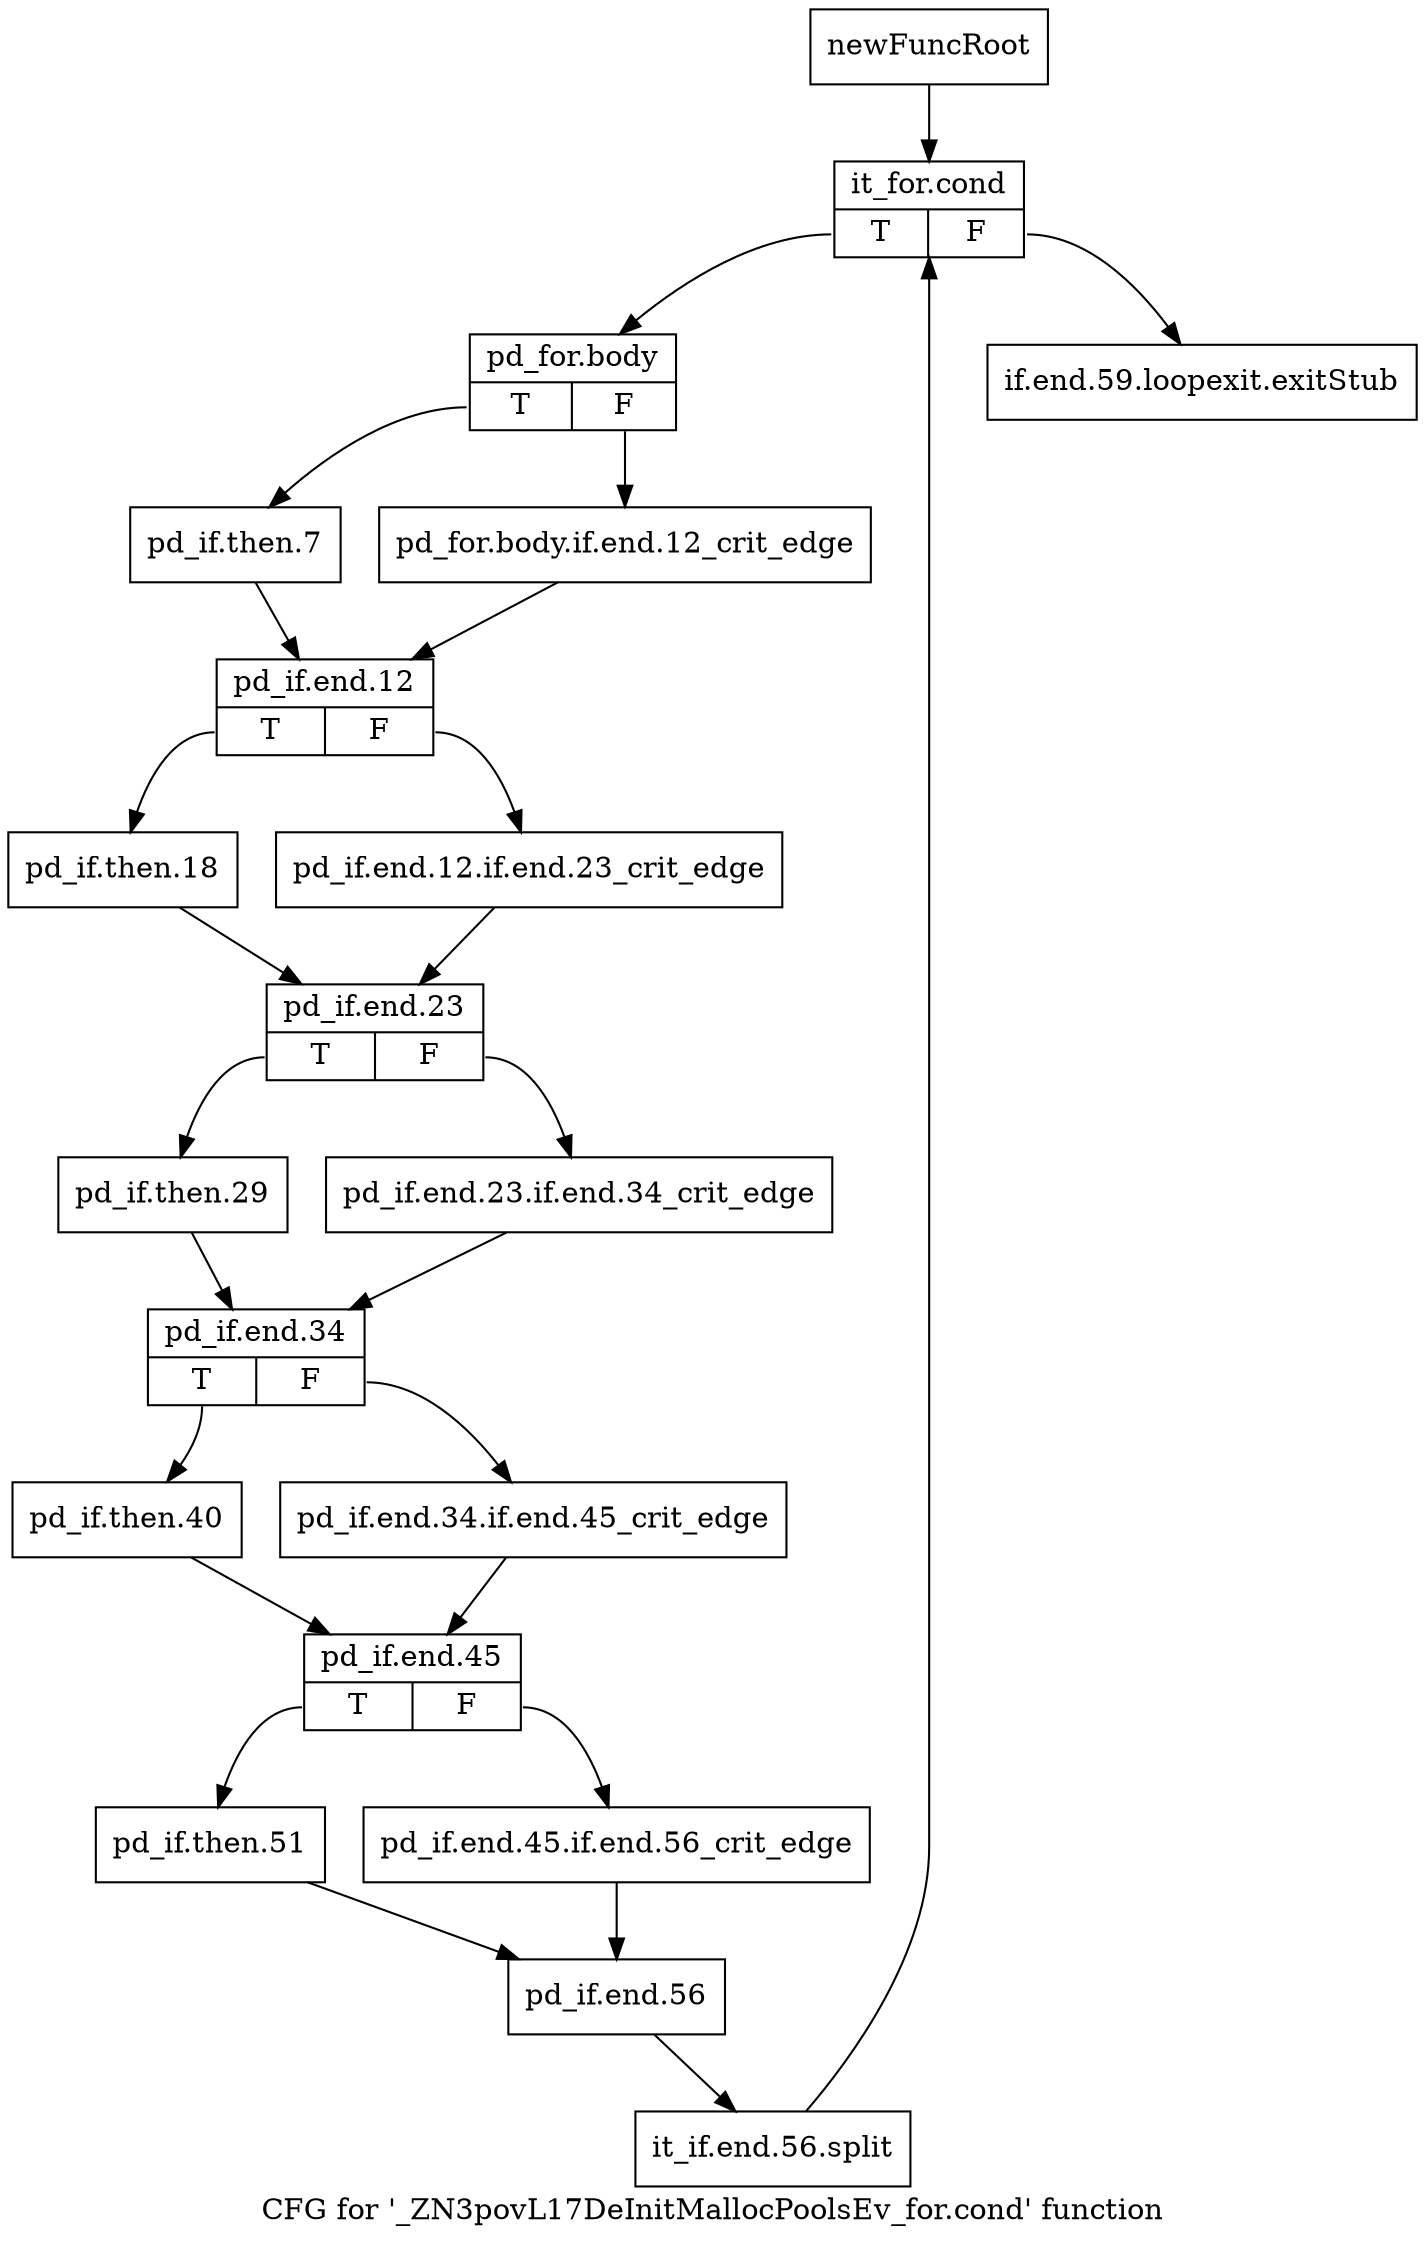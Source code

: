 digraph "CFG for '_ZN3povL17DeInitMallocPoolsEv_for.cond' function" {
	label="CFG for '_ZN3povL17DeInitMallocPoolsEv_for.cond' function";

	Node0x2597f50 [shape=record,label="{newFuncRoot}"];
	Node0x2597f50 -> Node0x2597ff0;
	Node0x2597fa0 [shape=record,label="{if.end.59.loopexit.exitStub}"];
	Node0x2597ff0 [shape=record,label="{it_for.cond|{<s0>T|<s1>F}}"];
	Node0x2597ff0:s0 -> Node0x2598040;
	Node0x2597ff0:s1 -> Node0x2597fa0;
	Node0x2598040 [shape=record,label="{pd_for.body|{<s0>T|<s1>F}}"];
	Node0x2598040:s0 -> Node0x25980e0;
	Node0x2598040:s1 -> Node0x2598090;
	Node0x2598090 [shape=record,label="{pd_for.body.if.end.12_crit_edge}"];
	Node0x2598090 -> Node0x2598130;
	Node0x25980e0 [shape=record,label="{pd_if.then.7}"];
	Node0x25980e0 -> Node0x2598130;
	Node0x2598130 [shape=record,label="{pd_if.end.12|{<s0>T|<s1>F}}"];
	Node0x2598130:s0 -> Node0x25981d0;
	Node0x2598130:s1 -> Node0x2598180;
	Node0x2598180 [shape=record,label="{pd_if.end.12.if.end.23_crit_edge}"];
	Node0x2598180 -> Node0x2598220;
	Node0x25981d0 [shape=record,label="{pd_if.then.18}"];
	Node0x25981d0 -> Node0x2598220;
	Node0x2598220 [shape=record,label="{pd_if.end.23|{<s0>T|<s1>F}}"];
	Node0x2598220:s0 -> Node0x25982c0;
	Node0x2598220:s1 -> Node0x2598270;
	Node0x2598270 [shape=record,label="{pd_if.end.23.if.end.34_crit_edge}"];
	Node0x2598270 -> Node0x2598310;
	Node0x25982c0 [shape=record,label="{pd_if.then.29}"];
	Node0x25982c0 -> Node0x2598310;
	Node0x2598310 [shape=record,label="{pd_if.end.34|{<s0>T|<s1>F}}"];
	Node0x2598310:s0 -> Node0x25983b0;
	Node0x2598310:s1 -> Node0x2598360;
	Node0x2598360 [shape=record,label="{pd_if.end.34.if.end.45_crit_edge}"];
	Node0x2598360 -> Node0x2598400;
	Node0x25983b0 [shape=record,label="{pd_if.then.40}"];
	Node0x25983b0 -> Node0x2598400;
	Node0x2598400 [shape=record,label="{pd_if.end.45|{<s0>T|<s1>F}}"];
	Node0x2598400:s0 -> Node0x25984a0;
	Node0x2598400:s1 -> Node0x2598450;
	Node0x2598450 [shape=record,label="{pd_if.end.45.if.end.56_crit_edge}"];
	Node0x2598450 -> Node0x25984f0;
	Node0x25984a0 [shape=record,label="{pd_if.then.51}"];
	Node0x25984a0 -> Node0x25984f0;
	Node0x25984f0 [shape=record,label="{pd_if.end.56}"];
	Node0x25984f0 -> Node0x3710c90;
	Node0x3710c90 [shape=record,label="{it_if.end.56.split}"];
	Node0x3710c90 -> Node0x2597ff0;
}
